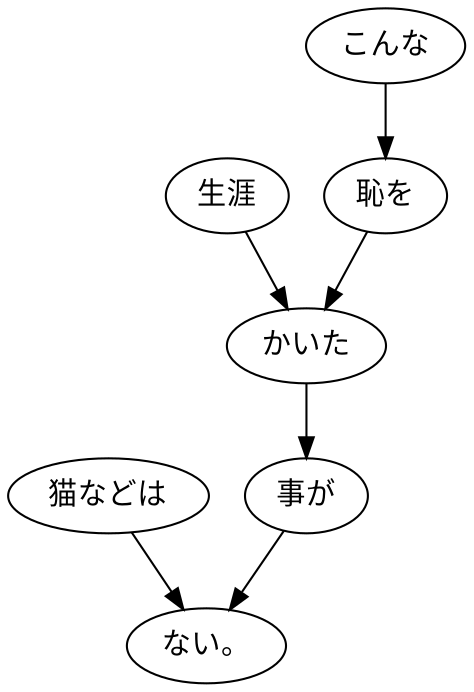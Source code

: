 digraph graph2687 {
	node0 [label="猫などは"];
	node1 [label="生涯"];
	node2 [label="こんな"];
	node3 [label="恥を"];
	node4 [label="かいた"];
	node5 [label="事が"];
	node6 [label="ない。"];
	node0 -> node6;
	node1 -> node4;
	node2 -> node3;
	node3 -> node4;
	node4 -> node5;
	node5 -> node6;
}
